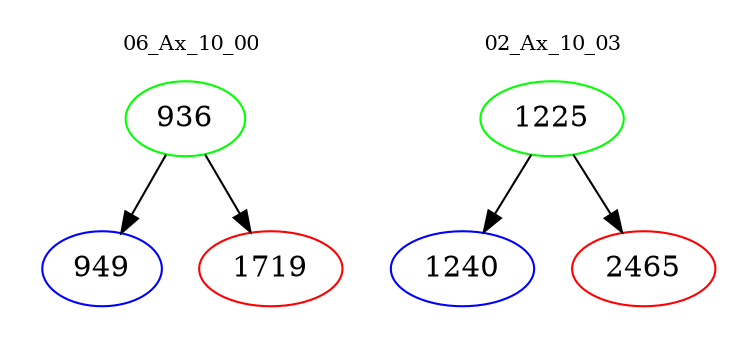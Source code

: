 digraph{
subgraph cluster_0 {
color = white
label = "06_Ax_10_00";
fontsize=10;
T0_936 [label="936", color="green"]
T0_936 -> T0_949 [color="black"]
T0_949 [label="949", color="blue"]
T0_936 -> T0_1719 [color="black"]
T0_1719 [label="1719", color="red"]
}
subgraph cluster_1 {
color = white
label = "02_Ax_10_03";
fontsize=10;
T1_1225 [label="1225", color="green"]
T1_1225 -> T1_1240 [color="black"]
T1_1240 [label="1240", color="blue"]
T1_1225 -> T1_2465 [color="black"]
T1_2465 [label="2465", color="red"]
}
}
